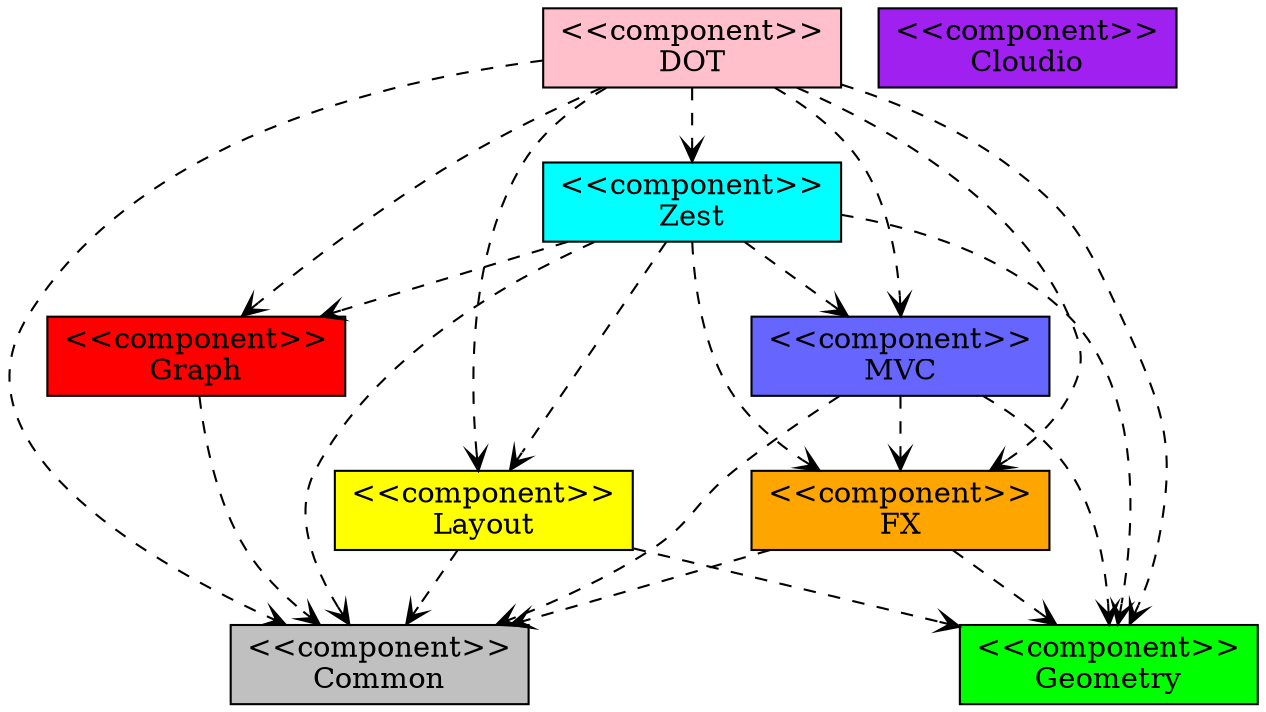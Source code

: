 digraph g1 {
    layout="dot";
    node [shape=rect, style=filled]
    edge [style=dashed, arrowhead=open]

    common [label="<<component>>\nCommon", fillcolor="grey"];
    
    cloudio [label="<<component>>\nCloudio", fillcolor="purple"];

    dot [label="<<component>>\nDOT", fillcolor="pink"];
    /*dotui [label="DOT.UI"];*/

    fx [label="<<component>>\nFX", fillcolor="orange"];
    /*fxswt [label="FX.SWT"];*/
    /*fxui [label="FX.UI"];*/

    geometry [label="<<component>>\nGeometry", fillcolor="green"];

    grap [label="<<component>>\nGraph", fillcolor="red"];
    
    layout [label="<<component>>\nLayout", fillcolor="yellow"];
    
    mvc [label="<<component>>\nMVC", fillcolor="#6666ff"];
    /*mvcfx [label="MVC.FX"];
    mvcui [label="MVC.UI"];
    mvcfxui [label="MVC.FX.UI"];*/

    zest [label="<<component>>\nZest", fillcolor="cyan"];
    /*zestfx [label="Zest.FX"];
    zestfxui [label="Zest.FX.UI"];
    zestjface [label="Zest.JFace"];*/

    /* cloudio -> ui; */
    /* common: no deps */
    /* geometry: no deps */
    
    dot -> common;
    dot -> geometry;
    dot -> fx;
    dot -> grap;
    dot -> layout;
    dot -> mvc;
    dot -> zest;
    
    fx -> common;
    fx -> geometry;
    
    grap -> common;
    
    layout -> common;
    layout -> geometry;
    
    mvc -> common;
    mvc -> geometry;
    mvc -> fx;
    
    zest -> common;
    zest -> geometry;
    zest -> fx;
    zest -> mvc;
    zest -> grap;
    zest -> layout;
}